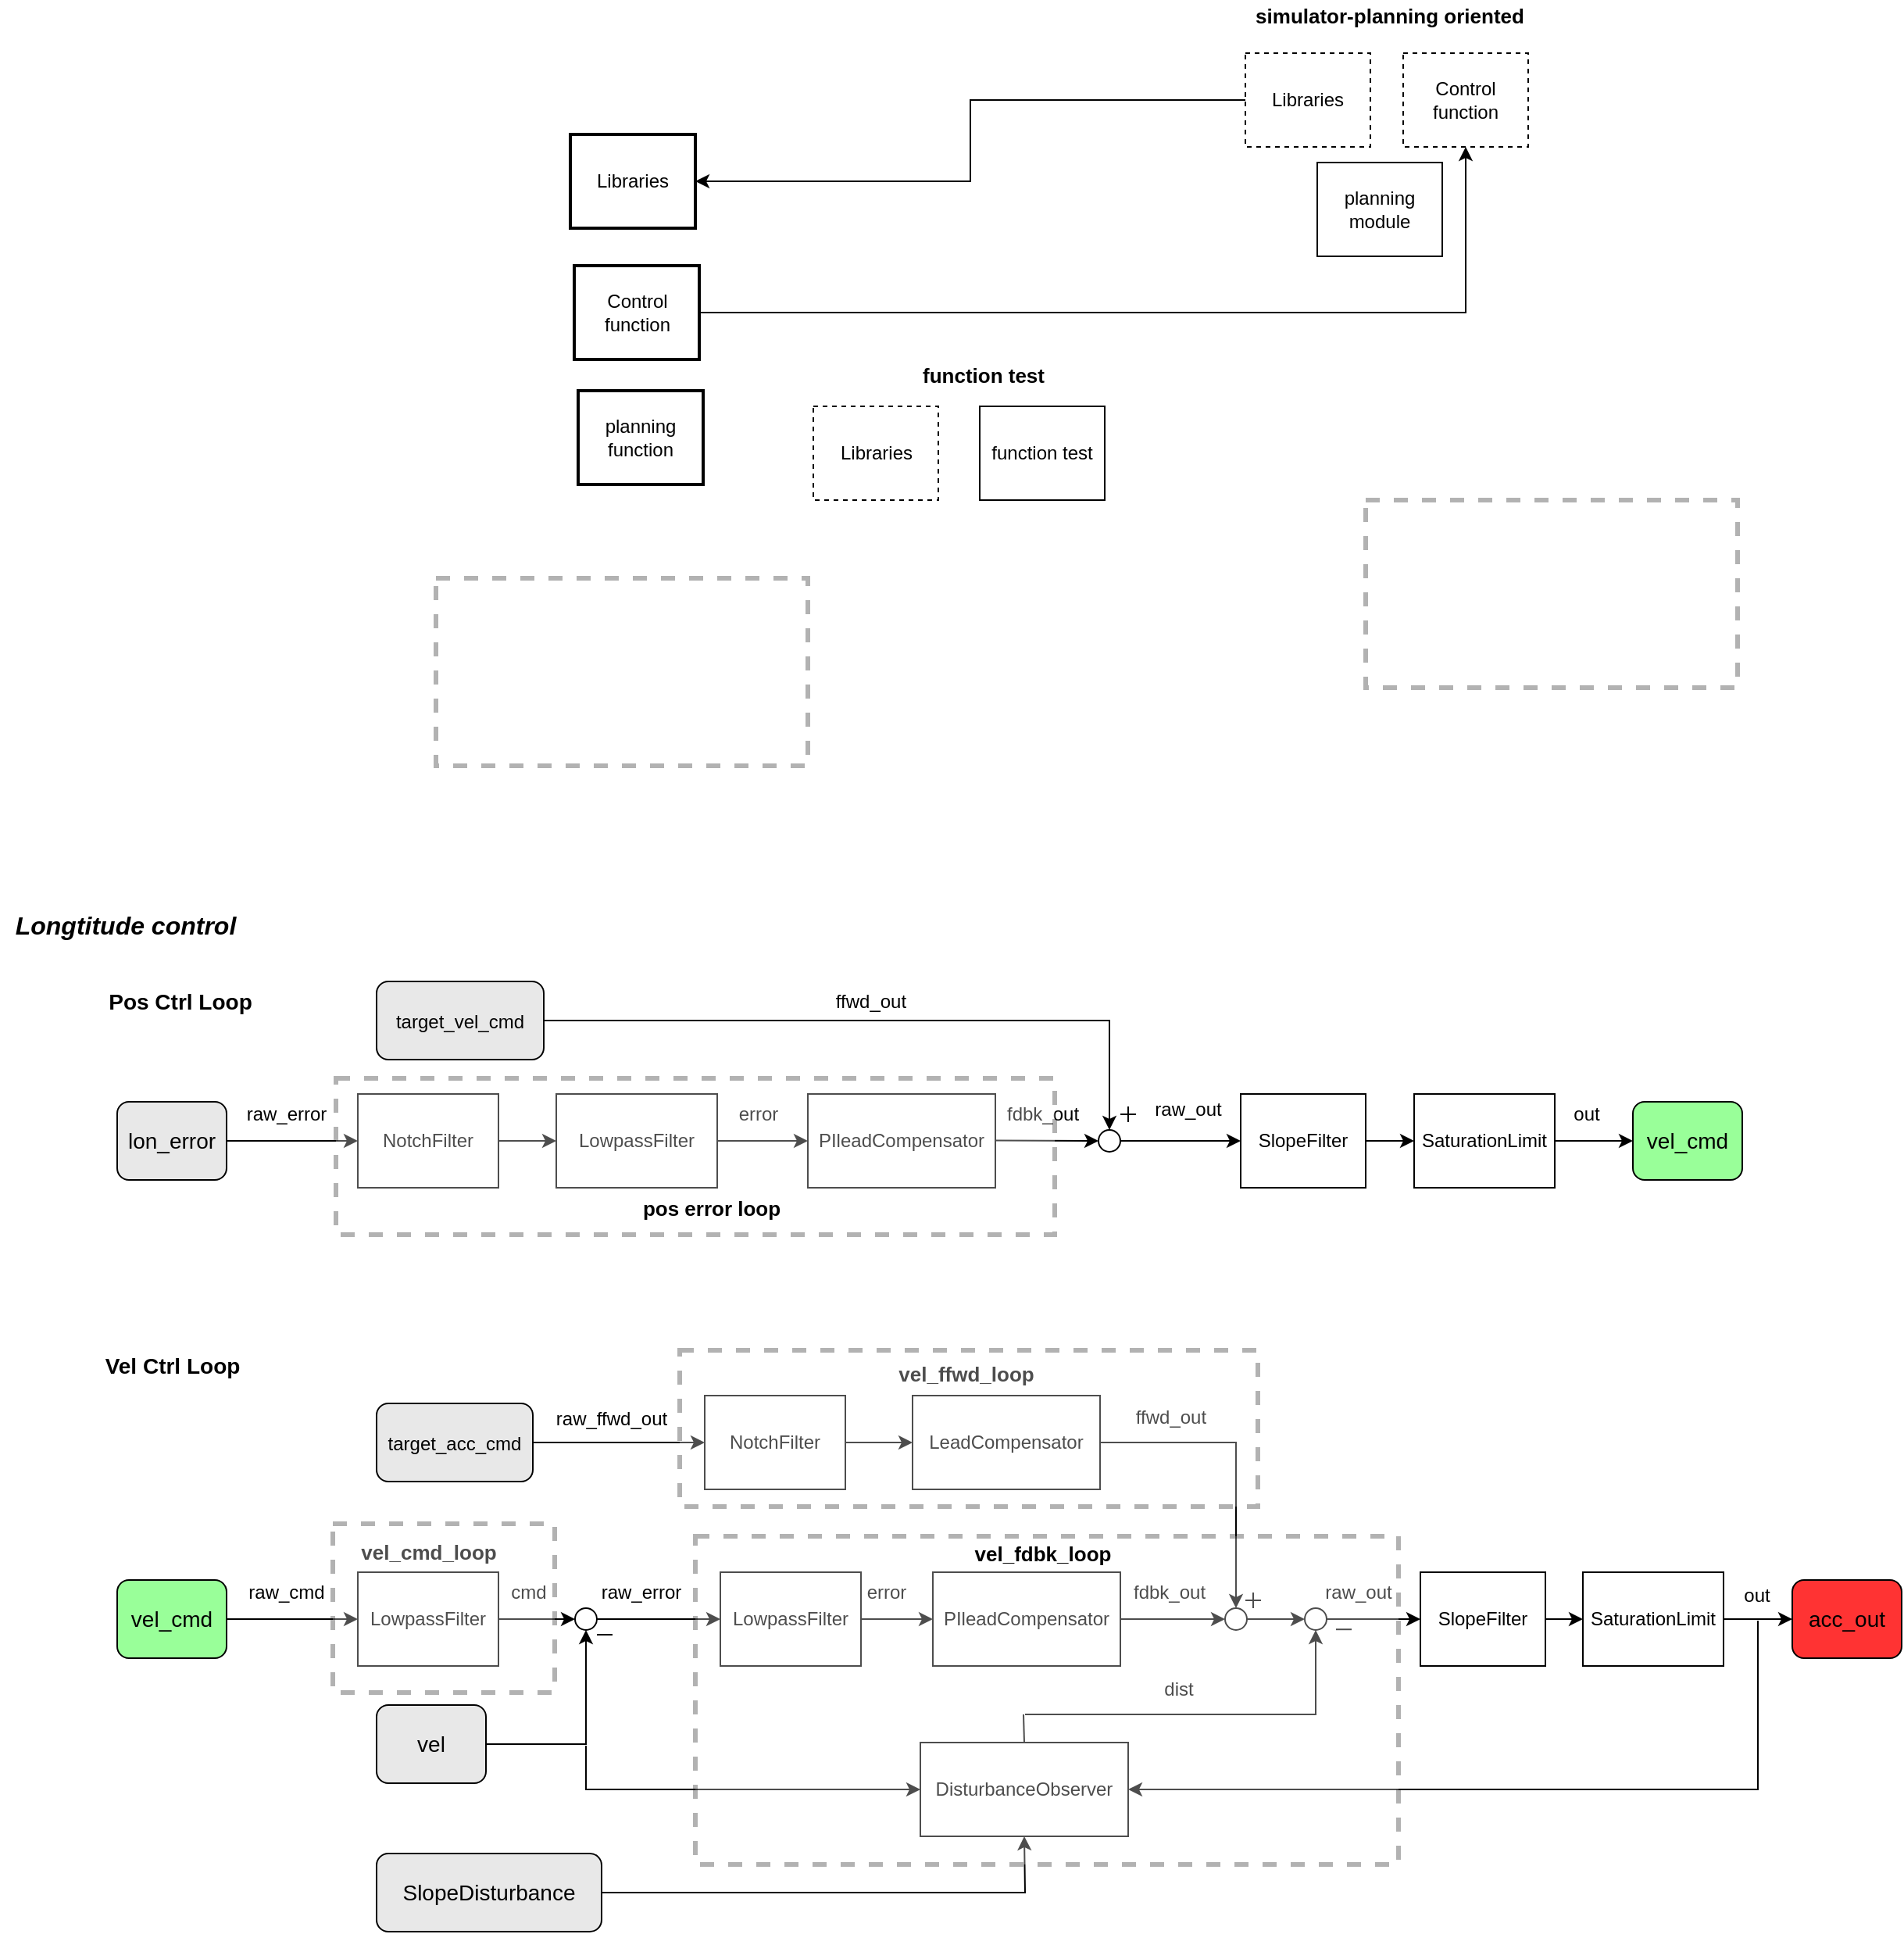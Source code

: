 <mxfile version="15.8.2" type="github">
  <diagram id="6g_Fd1ajQckZ7Yqp9gsq" name="Page-1">
    <mxGraphModel dx="782" dy="1605" grid="1" gridSize="10" guides="1" tooltips="1" connect="1" arrows="1" fold="1" page="1" pageScale="1" pageWidth="827" pageHeight="1169" math="0" shadow="0">
      <root>
        <mxCell id="0" />
        <mxCell id="1" parent="0" />
        <mxCell id="FIAnAyh_88PYfkYXIVhB-5" style="edgeStyle=orthogonalEdgeStyle;rounded=0;orthogonalLoop=1;jettySize=auto;html=1;exitX=1;exitY=0.5;exitDx=0;exitDy=0;entryX=0;entryY=0.5;entryDx=0;entryDy=0;" parent="1" source="FIAnAyh_88PYfkYXIVhB-1" target="RUSnrg1oQo-M4RbumIp_-7" edge="1">
          <mxGeometry relative="1" as="geometry">
            <mxPoint x="404" as="targetPoint" />
          </mxGeometry>
        </mxCell>
        <mxCell id="FIAnAyh_88PYfkYXIVhB-1" value="NotchFilter" style="rounded=0;whiteSpace=wrap;html=1;" parent="1" vertex="1">
          <mxGeometry x="254" y="-30" width="90" height="60" as="geometry" />
        </mxCell>
        <mxCell id="RUSnrg1oQo-M4RbumIp_-3" value="" style="endArrow=classic;html=1;rounded=0;entryX=0;entryY=0.5;entryDx=0;entryDy=0;exitX=1;exitY=0.5;exitDx=0;exitDy=0;" parent="1" source="qoE_y93I6-oWgTe839o0-49" target="FIAnAyh_88PYfkYXIVhB-1" edge="1">
          <mxGeometry width="50" height="50" relative="1" as="geometry">
            <mxPoint x="174" as="sourcePoint" />
            <mxPoint x="204" y="-0.29" as="targetPoint" />
          </mxGeometry>
        </mxCell>
        <mxCell id="RUSnrg1oQo-M4RbumIp_-4" value="raw_error" style="text;html=1;align=center;verticalAlign=middle;resizable=0;points=[];autosize=1;strokeColor=none;fillColor=none;" parent="1" vertex="1">
          <mxGeometry x="173" y="-27" width="70" height="20" as="geometry" />
        </mxCell>
        <mxCell id="RUSnrg1oQo-M4RbumIp_-8" style="edgeStyle=orthogonalEdgeStyle;rounded=0;orthogonalLoop=1;jettySize=auto;html=1;exitX=1;exitY=0.5;exitDx=0;exitDy=0;entryX=0;entryY=0.5;entryDx=0;entryDy=0;" parent="1" source="RUSnrg1oQo-M4RbumIp_-7" target="RUSnrg1oQo-M4RbumIp_-10" edge="1">
          <mxGeometry relative="1" as="geometry">
            <mxPoint x="542" y="0.143" as="targetPoint" />
          </mxGeometry>
        </mxCell>
        <mxCell id="RUSnrg1oQo-M4RbumIp_-7" value="LowpassFilter" style="rounded=0;whiteSpace=wrap;html=1;" parent="1" vertex="1">
          <mxGeometry x="381" y="-30" width="103" height="60" as="geometry" />
        </mxCell>
        <mxCell id="RUSnrg1oQo-M4RbumIp_-10" value="PIleadCompensator" style="rounded=0;whiteSpace=wrap;html=1;" parent="1" vertex="1">
          <mxGeometry x="542" y="-30" width="120" height="60" as="geometry" />
        </mxCell>
        <mxCell id="RUSnrg1oQo-M4RbumIp_-11" value="" style="endArrow=classic;html=1;rounded=0;exitX=1;exitY=0.5;exitDx=0;exitDy=0;entryX=0;entryY=0.5;entryDx=0;entryDy=0;" parent="1" target="RUSnrg1oQo-M4RbumIp_-13" edge="1">
          <mxGeometry width="50" height="50" relative="1" as="geometry">
            <mxPoint x="662" y="-0.29" as="sourcePoint" />
            <mxPoint x="723" y="-0.29" as="targetPoint" />
          </mxGeometry>
        </mxCell>
        <mxCell id="RUSnrg1oQo-M4RbumIp_-12" value="fdbk_out" style="text;html=1;align=center;verticalAlign=middle;resizable=0;points=[];autosize=1;strokeColor=none;fillColor=none;" parent="1" vertex="1">
          <mxGeometry x="662" y="-27" width="60" height="20" as="geometry" />
        </mxCell>
        <mxCell id="RUSnrg1oQo-M4RbumIp_-13" value="" style="ellipse;whiteSpace=wrap;html=1;aspect=fixed;" parent="1" vertex="1">
          <mxGeometry x="728" y="-7" width="14" height="14" as="geometry" />
        </mxCell>
        <mxCell id="RUSnrg1oQo-M4RbumIp_-15" value="" style="endArrow=classic;html=1;rounded=0;exitX=1;exitY=0.5;exitDx=0;exitDy=0;" parent="1" source="6ou-MsNmvMS3vPGDJ_Ky-21" edge="1">
          <mxGeometry width="50" height="50" relative="1" as="geometry">
            <mxPoint x="513" y="-70" as="sourcePoint" />
            <mxPoint x="735" y="-7" as="targetPoint" />
            <Array as="points">
              <mxPoint x="735" y="-77" />
            </Array>
          </mxGeometry>
        </mxCell>
        <mxCell id="RUSnrg1oQo-M4RbumIp_-19" value="" style="group" parent="1" vertex="1" connectable="0">
          <mxGeometry x="742" y="-22" width="10" height="10" as="geometry" />
        </mxCell>
        <mxCell id="RUSnrg1oQo-M4RbumIp_-17" value="" style="endArrow=none;html=1;rounded=0;" parent="RUSnrg1oQo-M4RbumIp_-19" edge="1">
          <mxGeometry width="50" height="50" relative="1" as="geometry">
            <mxPoint x="5" y="10" as="sourcePoint" />
            <mxPoint x="5" as="targetPoint" />
          </mxGeometry>
        </mxCell>
        <mxCell id="RUSnrg1oQo-M4RbumIp_-18" value="" style="endArrow=none;html=1;rounded=0;" parent="RUSnrg1oQo-M4RbumIp_-19" edge="1">
          <mxGeometry width="50" height="50" relative="1" as="geometry">
            <mxPoint x="10" y="5" as="sourcePoint" />
            <mxPoint y="5" as="targetPoint" />
          </mxGeometry>
        </mxCell>
        <mxCell id="RUSnrg1oQo-M4RbumIp_-20" value="SlopeFilter" style="rounded=0;whiteSpace=wrap;html=1;" parent="1" vertex="1">
          <mxGeometry x="819" y="-30" width="80" height="60" as="geometry" />
        </mxCell>
        <mxCell id="RUSnrg1oQo-M4RbumIp_-21" value="" style="endArrow=classic;html=1;rounded=0;entryX=0;entryY=0.5;entryDx=0;entryDy=0;" parent="1" source="RUSnrg1oQo-M4RbumIp_-13" target="RUSnrg1oQo-M4RbumIp_-20" edge="1">
          <mxGeometry width="50" height="50" relative="1" as="geometry">
            <mxPoint x="743" as="sourcePoint" />
            <mxPoint x="783" as="targetPoint" />
          </mxGeometry>
        </mxCell>
        <mxCell id="RUSnrg1oQo-M4RbumIp_-22" value="SaturationLimit" style="rounded=0;whiteSpace=wrap;html=1;" parent="1" vertex="1">
          <mxGeometry x="930" y="-30" width="90" height="60" as="geometry" />
        </mxCell>
        <mxCell id="RUSnrg1oQo-M4RbumIp_-23" value="" style="endArrow=classic;html=1;rounded=0;exitX=1;exitY=0.5;exitDx=0;exitDy=0;entryX=0;entryY=0.5;entryDx=0;entryDy=0;" parent="1" source="RUSnrg1oQo-M4RbumIp_-20" target="RUSnrg1oQo-M4RbumIp_-22" edge="1">
          <mxGeometry width="50" height="50" relative="1" as="geometry">
            <mxPoint x="901.0" y="-0.24" as="sourcePoint" />
            <mxPoint x="923" as="targetPoint" />
          </mxGeometry>
        </mxCell>
        <mxCell id="RUSnrg1oQo-M4RbumIp_-24" value="" style="endArrow=classic;html=1;rounded=0;exitX=1;exitY=0.5;exitDx=0;exitDy=0;entryX=0;entryY=0.5;entryDx=0;entryDy=0;" parent="1" source="RUSnrg1oQo-M4RbumIp_-22" target="qoE_y93I6-oWgTe839o0-50" edge="1">
          <mxGeometry width="50" height="50" relative="1" as="geometry">
            <mxPoint x="1043" as="sourcePoint" />
            <mxPoint x="1063" as="targetPoint" />
          </mxGeometry>
        </mxCell>
        <mxCell id="RUSnrg1oQo-M4RbumIp_-25" value="raw_out" style="text;html=1;align=center;verticalAlign=middle;resizable=0;points=[];autosize=1;strokeColor=none;fillColor=none;" parent="1" vertex="1">
          <mxGeometry x="755" y="-30" width="60" height="20" as="geometry" />
        </mxCell>
        <mxCell id="RUSnrg1oQo-M4RbumIp_-26" value="out" style="text;html=1;align=center;verticalAlign=middle;resizable=0;points=[];autosize=1;strokeColor=none;fillColor=none;" parent="1" vertex="1">
          <mxGeometry x="1025" y="-27" width="30" height="20" as="geometry" />
        </mxCell>
        <mxCell id="RUSnrg1oQo-M4RbumIp_-27" value="error" style="text;html=1;align=center;verticalAlign=middle;resizable=0;points=[];autosize=1;strokeColor=none;fillColor=none;" parent="1" vertex="1">
          <mxGeometry x="490" y="-27" width="40" height="20" as="geometry" />
        </mxCell>
        <mxCell id="qoE_y93I6-oWgTe839o0-24" value="&lt;b&gt;&lt;font style=&quot;font-size: 14px&quot;&gt;Pos Ctrl Loop&lt;/font&gt;&lt;/b&gt;" style="text;html=1;align=center;verticalAlign=middle;resizable=0;points=[];autosize=1;strokeColor=none;fillColor=none;" parent="1" vertex="1">
          <mxGeometry x="85" y="-99" width="110" height="20" as="geometry" />
        </mxCell>
        <mxCell id="qoE_y93I6-oWgTe839o0-25" style="edgeStyle=orthogonalEdgeStyle;rounded=0;orthogonalLoop=1;jettySize=auto;html=1;exitX=1;exitY=0.5;exitDx=0;exitDy=0;entryX=0;entryY=0.5;entryDx=0;entryDy=0;" parent="1" source="qoE_y93I6-oWgTe839o0-26" target="qoE_y93I6-oWgTe839o0-54" edge="1">
          <mxGeometry relative="1" as="geometry">
            <mxPoint x="410" y="306" as="targetPoint" />
          </mxGeometry>
        </mxCell>
        <mxCell id="qoE_y93I6-oWgTe839o0-26" value="LowpassFilter" style="rounded=0;whiteSpace=wrap;html=1;" parent="1" vertex="1">
          <mxGeometry x="254" y="276" width="90" height="60" as="geometry" />
        </mxCell>
        <mxCell id="qoE_y93I6-oWgTe839o0-27" value="" style="endArrow=classic;html=1;rounded=0;entryX=0;entryY=0.5;entryDx=0;entryDy=0;exitX=1;exitY=0.5;exitDx=0;exitDy=0;" parent="1" source="qoE_y93I6-oWgTe839o0-52" target="qoE_y93I6-oWgTe839o0-26" edge="1">
          <mxGeometry width="50" height="50" relative="1" as="geometry">
            <mxPoint x="174" y="306.0" as="sourcePoint" />
            <mxPoint x="204" y="305.71" as="targetPoint" />
          </mxGeometry>
        </mxCell>
        <mxCell id="qoE_y93I6-oWgTe839o0-28" value="raw_cmd" style="text;html=1;align=center;verticalAlign=middle;resizable=0;points=[];autosize=1;strokeColor=none;fillColor=none;" parent="1" vertex="1">
          <mxGeometry x="178" y="279" width="60" height="20" as="geometry" />
        </mxCell>
        <mxCell id="qoE_y93I6-oWgTe839o0-48" value="&lt;b&gt;&lt;font style=&quot;font-size: 14px&quot;&gt;Vel Ctrl Loop&lt;/font&gt;&lt;/b&gt;" style="text;html=1;align=center;verticalAlign=middle;resizable=0;points=[];autosize=1;strokeColor=none;fillColor=none;" parent="1" vertex="1">
          <mxGeometry x="85" y="134" width="100" height="20" as="geometry" />
        </mxCell>
        <mxCell id="qoE_y93I6-oWgTe839o0-49" value="lon_error" style="rounded=1;whiteSpace=wrap;html=1;fontSize=14;fillColor=#E8E8E8;" parent="1" vertex="1">
          <mxGeometry x="100" y="-25" width="70" height="50" as="geometry" />
        </mxCell>
        <mxCell id="qoE_y93I6-oWgTe839o0-50" value="vel_cmd" style="rounded=1;whiteSpace=wrap;html=1;fontSize=14;fillColor=#99FF99;" parent="1" vertex="1">
          <mxGeometry x="1070" y="-25" width="70" height="50" as="geometry" />
        </mxCell>
        <mxCell id="qoE_y93I6-oWgTe839o0-52" value="vel_cmd" style="rounded=1;whiteSpace=wrap;html=1;fontSize=14;fillColor=#99FF99;" parent="1" vertex="1">
          <mxGeometry x="100" y="281" width="70" height="50" as="geometry" />
        </mxCell>
        <mxCell id="qoE_y93I6-oWgTe839o0-53" value="cmd" style="text;html=1;align=center;verticalAlign=middle;resizable=0;points=[];autosize=1;strokeColor=none;fillColor=none;" parent="1" vertex="1">
          <mxGeometry x="343" y="279" width="40" height="20" as="geometry" />
        </mxCell>
        <mxCell id="qoE_y93I6-oWgTe839o0-54" value="" style="ellipse;whiteSpace=wrap;html=1;aspect=fixed;" parent="1" vertex="1">
          <mxGeometry x="393" y="299" width="14" height="14" as="geometry" />
        </mxCell>
        <mxCell id="qoE_y93I6-oWgTe839o0-56" value="" style="endArrow=classic;html=1;rounded=0;entryX=0.5;entryY=1;entryDx=0;entryDy=0;exitX=1;exitY=0.5;exitDx=0;exitDy=0;" parent="1" source="6ou-MsNmvMS3vPGDJ_Ky-23" target="qoE_y93I6-oWgTe839o0-54" edge="1">
          <mxGeometry width="50" height="50" relative="1" as="geometry">
            <mxPoint x="300" y="363" as="sourcePoint" />
            <mxPoint x="400" y="326" as="targetPoint" />
            <Array as="points">
              <mxPoint x="400" y="386" />
              <mxPoint x="400" y="363" />
            </Array>
          </mxGeometry>
        </mxCell>
        <mxCell id="qoE_y93I6-oWgTe839o0-59" value="" style="endArrow=none;html=1;rounded=0;fontSize=14;" parent="1" edge="1">
          <mxGeometry width="50" height="50" relative="1" as="geometry">
            <mxPoint x="407" y="316" as="sourcePoint" />
            <mxPoint x="417" y="316" as="targetPoint" />
          </mxGeometry>
        </mxCell>
        <mxCell id="qoE_y93I6-oWgTe839o0-60" value="LowpassFilter" style="rounded=0;whiteSpace=wrap;html=1;" parent="1" vertex="1">
          <mxGeometry x="486" y="276" width="90" height="60" as="geometry" />
        </mxCell>
        <mxCell id="qoE_y93I6-oWgTe839o0-62" value="raw_error" style="text;html=1;align=center;verticalAlign=middle;resizable=0;points=[];autosize=1;strokeColor=none;fillColor=none;" parent="1" vertex="1">
          <mxGeometry x="400" y="279" width="70" height="20" as="geometry" />
        </mxCell>
        <mxCell id="6ou-MsNmvMS3vPGDJ_Ky-1" style="edgeStyle=orthogonalEdgeStyle;rounded=0;orthogonalLoop=1;jettySize=auto;html=1;entryX=0;entryY=0.5;entryDx=0;entryDy=0;exitX=1;exitY=0.5;exitDx=0;exitDy=0;" parent="1" source="qoE_y93I6-oWgTe839o0-54" target="qoE_y93I6-oWgTe839o0-60" edge="1">
          <mxGeometry relative="1" as="geometry">
            <mxPoint x="456.0" y="305.86" as="targetPoint" />
            <mxPoint x="410" y="306" as="sourcePoint" />
          </mxGeometry>
        </mxCell>
        <mxCell id="6ou-MsNmvMS3vPGDJ_Ky-2" style="edgeStyle=orthogonalEdgeStyle;rounded=0;orthogonalLoop=1;jettySize=auto;html=1;exitX=1;exitY=0.5;exitDx=0;exitDy=0;entryX=0;entryY=0.5;entryDx=0;entryDy=0;" parent="1" source="qoE_y93I6-oWgTe839o0-60" target="6ou-MsNmvMS3vPGDJ_Ky-4" edge="1">
          <mxGeometry relative="1" as="geometry">
            <mxPoint x="620" y="306" as="targetPoint" />
            <mxPoint x="580" y="305.8" as="sourcePoint" />
          </mxGeometry>
        </mxCell>
        <mxCell id="6ou-MsNmvMS3vPGDJ_Ky-3" value="error" style="text;html=1;align=center;verticalAlign=middle;resizable=0;points=[];autosize=1;strokeColor=none;fillColor=none;" parent="1" vertex="1">
          <mxGeometry x="572" y="279" width="40" height="20" as="geometry" />
        </mxCell>
        <mxCell id="6ou-MsNmvMS3vPGDJ_Ky-4" value="PIleadCompensator" style="rounded=0;whiteSpace=wrap;html=1;" parent="1" vertex="1">
          <mxGeometry x="622" y="276" width="120" height="60" as="geometry" />
        </mxCell>
        <mxCell id="6ou-MsNmvMS3vPGDJ_Ky-5" value="" style="endArrow=classic;html=1;rounded=0;exitX=1;exitY=0.5;exitDx=0;exitDy=0;entryX=0;entryY=0.5;entryDx=0;entryDy=0;" parent="1" source="6ou-MsNmvMS3vPGDJ_Ky-4" target="6ou-MsNmvMS3vPGDJ_Ky-14" edge="1">
          <mxGeometry width="50" height="50" relative="1" as="geometry">
            <mxPoint x="752" y="305.71" as="sourcePoint" />
            <mxPoint x="810" y="306" as="targetPoint" />
          </mxGeometry>
        </mxCell>
        <mxCell id="6ou-MsNmvMS3vPGDJ_Ky-6" value="fdbk_out" style="text;html=1;align=center;verticalAlign=middle;resizable=0;points=[];autosize=1;strokeColor=none;fillColor=none;" parent="1" vertex="1">
          <mxGeometry x="743" y="279" width="60" height="20" as="geometry" />
        </mxCell>
        <mxCell id="6ou-MsNmvMS3vPGDJ_Ky-8" value="NotchFilter" style="rounded=0;whiteSpace=wrap;html=1;" parent="1" vertex="1">
          <mxGeometry x="476" y="163" width="90" height="60" as="geometry" />
        </mxCell>
        <mxCell id="6ou-MsNmvMS3vPGDJ_Ky-10" style="edgeStyle=orthogonalEdgeStyle;rounded=0;orthogonalLoop=1;jettySize=auto;html=1;entryX=0;entryY=0.5;entryDx=0;entryDy=0;exitX=1;exitY=0.5;exitDx=0;exitDy=0;" parent="1" source="2CJdkRJwsNgzcTbNCUTt-1" target="6ou-MsNmvMS3vPGDJ_Ky-8" edge="1">
          <mxGeometry relative="1" as="geometry">
            <mxPoint x="460" y="192.71" as="targetPoint" />
            <mxPoint x="400" y="193" as="sourcePoint" />
          </mxGeometry>
        </mxCell>
        <mxCell id="6ou-MsNmvMS3vPGDJ_Ky-12" value="LeadCompensator" style="rounded=0;whiteSpace=wrap;html=1;" parent="1" vertex="1">
          <mxGeometry x="609" y="163" width="120" height="60" as="geometry" />
        </mxCell>
        <mxCell id="6ou-MsNmvMS3vPGDJ_Ky-13" style="edgeStyle=orthogonalEdgeStyle;rounded=0;orthogonalLoop=1;jettySize=auto;html=1;exitX=1;exitY=0.5;exitDx=0;exitDy=0;entryX=0;entryY=0.5;entryDx=0;entryDy=0;" parent="1" source="6ou-MsNmvMS3vPGDJ_Ky-8" target="6ou-MsNmvMS3vPGDJ_Ky-12" edge="1">
          <mxGeometry relative="1" as="geometry">
            <mxPoint x="620" y="193" as="targetPoint" />
            <mxPoint x="574" y="192.71" as="sourcePoint" />
          </mxGeometry>
        </mxCell>
        <mxCell id="6ou-MsNmvMS3vPGDJ_Ky-14" value="" style="ellipse;whiteSpace=wrap;html=1;aspect=fixed;" parent="1" vertex="1">
          <mxGeometry x="809" y="299" width="14" height="14" as="geometry" />
        </mxCell>
        <mxCell id="6ou-MsNmvMS3vPGDJ_Ky-16" value="" style="endArrow=classic;html=1;rounded=0;entryX=0.5;entryY=0;entryDx=0;entryDy=0;exitX=1;exitY=0.5;exitDx=0;exitDy=0;" parent="1" source="6ou-MsNmvMS3vPGDJ_Ky-12" target="6ou-MsNmvMS3vPGDJ_Ky-14" edge="1">
          <mxGeometry width="50" height="50" relative="1" as="geometry">
            <mxPoint x="676" y="249" as="sourcePoint" />
            <mxPoint x="816" y="296" as="targetPoint" />
            <Array as="points">
              <mxPoint x="816" y="193" />
            </Array>
          </mxGeometry>
        </mxCell>
        <mxCell id="6ou-MsNmvMS3vPGDJ_Ky-17" value="" style="group" parent="1" vertex="1" connectable="0">
          <mxGeometry x="822" y="289" width="10" height="10" as="geometry" />
        </mxCell>
        <mxCell id="6ou-MsNmvMS3vPGDJ_Ky-18" value="" style="endArrow=none;html=1;rounded=0;" parent="6ou-MsNmvMS3vPGDJ_Ky-17" edge="1">
          <mxGeometry width="50" height="50" relative="1" as="geometry">
            <mxPoint x="5" y="10" as="sourcePoint" />
            <mxPoint x="5" as="targetPoint" />
          </mxGeometry>
        </mxCell>
        <mxCell id="6ou-MsNmvMS3vPGDJ_Ky-19" value="" style="endArrow=none;html=1;rounded=0;" parent="6ou-MsNmvMS3vPGDJ_Ky-17" edge="1">
          <mxGeometry width="50" height="50" relative="1" as="geometry">
            <mxPoint x="10" y="5" as="sourcePoint" />
            <mxPoint y="5" as="targetPoint" />
          </mxGeometry>
        </mxCell>
        <mxCell id="6ou-MsNmvMS3vPGDJ_Ky-20" value="ffwd_out" style="text;html=1;align=center;verticalAlign=middle;resizable=0;points=[];autosize=1;strokeColor=none;fillColor=none;" parent="1" vertex="1">
          <mxGeometry x="744" y="167" width="60" height="20" as="geometry" />
        </mxCell>
        <mxCell id="6ou-MsNmvMS3vPGDJ_Ky-21" value="&lt;span style=&quot;font-size: 12px&quot;&gt;target_vel_cmd&lt;/span&gt;" style="rounded=1;whiteSpace=wrap;html=1;fontSize=14;fillColor=#E8E8E8;" parent="1" vertex="1">
          <mxGeometry x="266" y="-102" width="107" height="50" as="geometry" />
        </mxCell>
        <mxCell id="6ou-MsNmvMS3vPGDJ_Ky-22" value="ffwd_out" style="text;html=1;align=center;verticalAlign=middle;resizable=0;points=[];autosize=1;strokeColor=none;fillColor=none;" parent="1" vertex="1">
          <mxGeometry x="552" y="-99" width="60" height="20" as="geometry" />
        </mxCell>
        <mxCell id="6ou-MsNmvMS3vPGDJ_Ky-23" value="vel" style="rounded=1;whiteSpace=wrap;html=1;fontSize=14;fillColor=#E8E8E8;" parent="1" vertex="1">
          <mxGeometry x="266" y="361" width="70" height="50" as="geometry" />
        </mxCell>
        <mxCell id="6ou-MsNmvMS3vPGDJ_Ky-25" value="raw_out" style="text;html=1;align=center;verticalAlign=middle;resizable=0;points=[];autosize=1;strokeColor=none;fillColor=none;" parent="1" vertex="1">
          <mxGeometry x="864" y="279" width="60" height="20" as="geometry" />
        </mxCell>
        <mxCell id="6ou-MsNmvMS3vPGDJ_Ky-26" value="SlopeFilter" style="rounded=0;whiteSpace=wrap;html=1;" parent="1" vertex="1">
          <mxGeometry x="934" y="276" width="80" height="60" as="geometry" />
        </mxCell>
        <mxCell id="2CJdkRJwsNgzcTbNCUTt-1" value="&lt;span style=&quot;font-size: 12px&quot;&gt;target_acc_cmd&lt;/span&gt;" style="rounded=1;whiteSpace=wrap;html=1;fontSize=14;fillColor=#E8E8E8;" parent="1" vertex="1">
          <mxGeometry x="266" y="168" width="100" height="50" as="geometry" />
        </mxCell>
        <mxCell id="2CJdkRJwsNgzcTbNCUTt-2" value="raw_ffwd_out" style="text;html=1;align=center;verticalAlign=middle;resizable=0;points=[];autosize=1;strokeColor=none;fillColor=none;" parent="1" vertex="1">
          <mxGeometry x="370.5" y="168" width="90" height="20" as="geometry" />
        </mxCell>
        <mxCell id="2CJdkRJwsNgzcTbNCUTt-3" value="SaturationLimit" style="rounded=0;whiteSpace=wrap;html=1;" parent="1" vertex="1">
          <mxGeometry x="1038" y="276" width="90" height="60" as="geometry" />
        </mxCell>
        <mxCell id="2CJdkRJwsNgzcTbNCUTt-4" value="" style="endArrow=classic;html=1;rounded=0;exitX=1;exitY=0.5;exitDx=0;exitDy=0;entryX=0;entryY=0.5;entryDx=0;entryDy=0;" parent="1" source="6ou-MsNmvMS3vPGDJ_Ky-26" target="2CJdkRJwsNgzcTbNCUTt-3" edge="1">
          <mxGeometry width="50" height="50" relative="1" as="geometry">
            <mxPoint x="984.0" y="377" as="sourcePoint" />
            <mxPoint x="1044" y="306" as="targetPoint" />
          </mxGeometry>
        </mxCell>
        <mxCell id="2CJdkRJwsNgzcTbNCUTt-5" value="out" style="text;html=1;align=center;verticalAlign=middle;resizable=0;points=[];autosize=1;strokeColor=none;fillColor=none;" parent="1" vertex="1">
          <mxGeometry x="1134" y="281" width="30" height="20" as="geometry" />
        </mxCell>
        <mxCell id="Y4PM5d1un2te80g-p5qK-1" value="" style="endArrow=classic;html=1;rounded=0;exitX=1;exitY=0.5;exitDx=0;exitDy=0;entryX=0;entryY=0.5;entryDx=0;entryDy=0;" parent="1" source="2CJdkRJwsNgzcTbNCUTt-3" target="Y4PM5d1un2te80g-p5qK-9" edge="1">
          <mxGeometry width="50" height="50" relative="1" as="geometry">
            <mxPoint x="1144" y="305.76" as="sourcePoint" />
            <mxPoint x="1180" y="305.76" as="targetPoint" />
          </mxGeometry>
        </mxCell>
        <mxCell id="Y4PM5d1un2te80g-p5qK-2" value="" style="ellipse;whiteSpace=wrap;html=1;aspect=fixed;" parent="1" vertex="1">
          <mxGeometry x="860" y="299" width="14" height="14" as="geometry" />
        </mxCell>
        <mxCell id="Y4PM5d1un2te80g-p5qK-7" value="" style="endArrow=none;html=1;rounded=0;fontSize=14;" parent="1" edge="1">
          <mxGeometry width="50" height="50" relative="1" as="geometry">
            <mxPoint x="880" y="312.6" as="sourcePoint" />
            <mxPoint x="890" y="312.6" as="targetPoint" />
          </mxGeometry>
        </mxCell>
        <mxCell id="Y4PM5d1un2te80g-p5qK-8" value="" style="endArrow=classic;html=1;rounded=0;exitX=1;exitY=0.5;exitDx=0;exitDy=0;entryX=0;entryY=0.5;entryDx=0;entryDy=0;" parent="1" source="Y4PM5d1un2te80g-p5qK-2" target="6ou-MsNmvMS3vPGDJ_Ky-26" edge="1">
          <mxGeometry width="50" height="50" relative="1" as="geometry">
            <mxPoint x="889" y="305.8" as="sourcePoint" />
            <mxPoint x="925" y="305.8" as="targetPoint" />
          </mxGeometry>
        </mxCell>
        <mxCell id="Y4PM5d1un2te80g-p5qK-9" value="acc_out" style="rounded=1;whiteSpace=wrap;html=1;fontSize=14;fillColor=#FF3333;" parent="1" vertex="1">
          <mxGeometry x="1172" y="281" width="70" height="50" as="geometry" />
        </mxCell>
        <mxCell id="Y4PM5d1un2te80g-p5qK-11" value="DisturbanceObserver" style="rounded=0;whiteSpace=wrap;html=1;" parent="1" vertex="1">
          <mxGeometry x="614" y="385" width="133" height="60" as="geometry" />
        </mxCell>
        <mxCell id="Y4PM5d1un2te80g-p5qK-12" value="SlopeDisturbance" style="rounded=1;whiteSpace=wrap;html=1;fontSize=14;fillColor=#E8E8E8;" parent="1" vertex="1">
          <mxGeometry x="266" y="456" width="144" height="50" as="geometry" />
        </mxCell>
        <mxCell id="Y4PM5d1un2te80g-p5qK-16" value="" style="endArrow=classic;html=1;rounded=0;entryX=0;entryY=0.5;entryDx=0;entryDy=0;" parent="1" target="Y4PM5d1un2te80g-p5qK-11" edge="1">
          <mxGeometry width="50" height="50" relative="1" as="geometry">
            <mxPoint x="400" y="387" as="sourcePoint" />
            <mxPoint x="443.5" y="506.5" as="targetPoint" />
            <Array as="points">
              <mxPoint x="400" y="405" />
              <mxPoint x="400" y="415" />
            </Array>
          </mxGeometry>
        </mxCell>
        <mxCell id="Y4PM5d1un2te80g-p5qK-17" value="" style="endArrow=classic;html=1;rounded=0;exitX=1;exitY=0.5;exitDx=0;exitDy=0;entryX=0.5;entryY=1;entryDx=0;entryDy=0;" parent="1" source="Y4PM5d1un2te80g-p5qK-12" target="Y4PM5d1un2te80g-p5qK-11" edge="1">
          <mxGeometry width="50" height="50" relative="1" as="geometry">
            <mxPoint x="500" y="481" as="sourcePoint" />
            <mxPoint x="681" y="447" as="targetPoint" />
            <Array as="points">
              <mxPoint x="681" y="481" />
            </Array>
          </mxGeometry>
        </mxCell>
        <mxCell id="Y4PM5d1un2te80g-p5qK-18" value="" style="endArrow=classic;html=1;rounded=0;entryX=1;entryY=0.5;entryDx=0;entryDy=0;" parent="1" target="Y4PM5d1un2te80g-p5qK-11" edge="1">
          <mxGeometry width="50" height="50" relative="1" as="geometry">
            <mxPoint x="1150" y="307" as="sourcePoint" />
            <mxPoint x="978.0" y="475" as="targetPoint" />
            <Array as="points">
              <mxPoint x="1150" y="415" />
            </Array>
          </mxGeometry>
        </mxCell>
        <mxCell id="Y4PM5d1un2te80g-p5qK-19" value="" style="endArrow=classic;html=1;rounded=0;entryX=0.5;entryY=1;entryDx=0;entryDy=0;" parent="1" target="Y4PM5d1un2te80g-p5qK-2" edge="1">
          <mxGeometry width="50" height="50" relative="1" as="geometry">
            <mxPoint x="681" y="367" as="sourcePoint" />
            <mxPoint x="763.5" y="384" as="targetPoint" />
            <Array as="points">
              <mxPoint x="867" y="367" />
            </Array>
          </mxGeometry>
        </mxCell>
        <mxCell id="Y4PM5d1un2te80g-p5qK-20" value="" style="endArrow=none;html=1;rounded=0;exitX=0.5;exitY=0;exitDx=0;exitDy=0;" parent="1" source="Y4PM5d1un2te80g-p5qK-11" edge="1">
          <mxGeometry width="50" height="50" relative="1" as="geometry">
            <mxPoint x="850" y="447" as="sourcePoint" />
            <mxPoint x="680" y="367" as="targetPoint" />
          </mxGeometry>
        </mxCell>
        <mxCell id="Y4PM5d1un2te80g-p5qK-21" value="" style="endArrow=classic;html=1;rounded=0;exitX=1;exitY=0.5;exitDx=0;exitDy=0;entryX=0;entryY=0.5;entryDx=0;entryDy=0;" parent="1" source="6ou-MsNmvMS3vPGDJ_Ky-14" target="Y4PM5d1un2te80g-p5qK-2" edge="1">
          <mxGeometry width="50" height="50" relative="1" as="geometry">
            <mxPoint x="809" y="330.63" as="sourcePoint" />
            <mxPoint x="860" y="330.43" as="targetPoint" />
          </mxGeometry>
        </mxCell>
        <mxCell id="5kNPd32KaaXFdklQPATe-1" value="dist" style="text;html=1;align=center;verticalAlign=middle;resizable=0;points=[];autosize=1;strokeColor=none;fillColor=none;" parent="1" vertex="1">
          <mxGeometry x="764" y="341" width="30" height="20" as="geometry" />
        </mxCell>
        <mxCell id="5kNPd32KaaXFdklQPATe-2" value="&lt;b style=&quot;font-size: 16px;&quot;&gt;&lt;font style=&quot;font-size: 16px;&quot;&gt;Longtitude control&lt;br style=&quot;font-size: 16px;&quot;&gt;&lt;/font&gt;&lt;/b&gt;" style="text;html=1;align=center;verticalAlign=middle;resizable=0;points=[];autosize=1;strokeColor=none;fillColor=none;fontSize=16;fontStyle=2" parent="1" vertex="1">
          <mxGeometry x="25" y="-148" width="160" height="20" as="geometry" />
        </mxCell>
        <mxCell id="v8i8g9RH6XJ6GkfUtOWr-1" value="" style="rounded=0;whiteSpace=wrap;html=1;dashed=1;glass=0;opacity=30;strokeWidth=3;" parent="1" vertex="1">
          <mxGeometry x="240" y="-40" width="460" height="100" as="geometry" />
        </mxCell>
        <mxCell id="v8i8g9RH6XJ6GkfUtOWr-3" value="&lt;span style=&quot;font-size: 13px&quot;&gt;&lt;b&gt;pos error loop&lt;br&gt;&lt;/b&gt;&lt;/span&gt;" style="text;html=1;align=center;verticalAlign=middle;resizable=0;points=[];autosize=1;strokeColor=none;fillColor=none;" parent="1" vertex="1">
          <mxGeometry x="430" y="33" width="100" height="20" as="geometry" />
        </mxCell>
        <mxCell id="v8i8g9RH6XJ6GkfUtOWr-5" value="&lt;span style=&quot;font-size: 13px&quot;&gt;&lt;b&gt;vel_ffwd_loop&lt;br&gt;&lt;/b&gt;&lt;/span&gt;" style="text;html=1;align=center;verticalAlign=middle;resizable=0;points=[];autosize=1;strokeColor=none;fillColor=none;" parent="1" vertex="1">
          <mxGeometry x="593" y="139" width="100" height="20" as="geometry" />
        </mxCell>
        <mxCell id="v8i8g9RH6XJ6GkfUtOWr-6" value="" style="rounded=0;whiteSpace=wrap;html=1;dashed=1;glass=0;opacity=30;strokeWidth=3;" parent="1" vertex="1">
          <mxGeometry x="470" y="253" width="450" height="210" as="geometry" />
        </mxCell>
        <mxCell id="v8i8g9RH6XJ6GkfUtOWr-7" value="&lt;span style=&quot;font-size: 13px&quot;&gt;&lt;b&gt;vel_fdbk_loop&lt;br&gt;&lt;/b&gt;&lt;/span&gt;" style="text;html=1;align=center;verticalAlign=middle;resizable=0;points=[];autosize=1;strokeColor=none;fillColor=none;" parent="1" vertex="1">
          <mxGeometry x="642" y="254" width="100" height="20" as="geometry" />
        </mxCell>
        <mxCell id="v8i8g9RH6XJ6GkfUtOWr-9" value="&lt;span style=&quot;font-size: 13px&quot;&gt;&lt;b&gt;vel_cmd_loop&lt;br&gt;&lt;/b&gt;&lt;/span&gt;" style="text;html=1;align=center;verticalAlign=middle;resizable=0;points=[];autosize=1;strokeColor=none;fillColor=none;" parent="1" vertex="1">
          <mxGeometry x="249" y="253" width="100" height="20" as="geometry" />
        </mxCell>
        <mxCell id="v8i8g9RH6XJ6GkfUtOWr-10" value="" style="rounded=0;whiteSpace=wrap;html=1;dashed=1;glass=0;opacity=30;strokeWidth=3;" parent="1" vertex="1">
          <mxGeometry x="460" y="134" width="370" height="100" as="geometry" />
        </mxCell>
        <mxCell id="v8i8g9RH6XJ6GkfUtOWr-11" value="" style="rounded=0;whiteSpace=wrap;html=1;dashed=1;glass=0;opacity=30;strokeWidth=3;" parent="1" vertex="1">
          <mxGeometry x="238" y="245" width="142" height="108" as="geometry" />
        </mxCell>
        <mxCell id="nYweHx7CRjJ7IZOTR3b--1" value="Libraries" style="rounded=0;whiteSpace=wrap;html=1;dashed=1;" vertex="1" parent="1">
          <mxGeometry x="545.5" y="-470" width="80" height="60" as="geometry" />
        </mxCell>
        <mxCell id="nYweHx7CRjJ7IZOTR3b--2" value="function test" style="rounded=0;whiteSpace=wrap;html=1;" vertex="1" parent="1">
          <mxGeometry x="652" y="-470" width="80" height="60" as="geometry" />
        </mxCell>
        <mxCell id="nYweHx7CRjJ7IZOTR3b--3" value="" style="rounded=0;whiteSpace=wrap;html=1;dashed=1;glass=0;opacity=30;strokeWidth=3;" vertex="1" parent="1">
          <mxGeometry x="304" y="-360" width="238" height="120" as="geometry" />
        </mxCell>
        <mxCell id="nYweHx7CRjJ7IZOTR3b--4" value="&lt;span style=&quot;font-size: 13px&quot;&gt;&lt;b&gt;function test&lt;br&gt;&lt;/b&gt;&lt;/span&gt;" style="text;html=1;align=center;verticalAlign=middle;resizable=0;points=[];autosize=1;strokeColor=none;fillColor=none;" vertex="1" parent="1">
          <mxGeometry x="609" y="-500" width="90" height="20" as="geometry" />
        </mxCell>
        <mxCell id="nYweHx7CRjJ7IZOTR3b--17" style="edgeStyle=orthogonalEdgeStyle;rounded=0;orthogonalLoop=1;jettySize=auto;html=1;exitX=0;exitY=0.5;exitDx=0;exitDy=0;entryX=1;entryY=0.5;entryDx=0;entryDy=0;" edge="1" parent="1" source="nYweHx7CRjJ7IZOTR3b--11" target="nYweHx7CRjJ7IZOTR3b--5">
          <mxGeometry relative="1" as="geometry" />
        </mxCell>
        <mxCell id="nYweHx7CRjJ7IZOTR3b--5" value="Libraries" style="rounded=0;whiteSpace=wrap;html=1;strokeWidth=2;" vertex="1" parent="1">
          <mxGeometry x="390" y="-644" width="80" height="60" as="geometry" />
        </mxCell>
        <mxCell id="nYweHx7CRjJ7IZOTR3b--7" value="" style="rounded=0;whiteSpace=wrap;html=1;dashed=1;glass=0;opacity=30;strokeWidth=3;" vertex="1" parent="1">
          <mxGeometry x="899" y="-410" width="238" height="120" as="geometry" />
        </mxCell>
        <mxCell id="nYweHx7CRjJ7IZOTR3b--8" value="&lt;span style=&quot;font-size: 13px&quot;&gt;&lt;b&gt;simulator-planning oriented&lt;br&gt;&lt;/b&gt;&lt;/span&gt;" style="text;html=1;align=center;verticalAlign=middle;resizable=0;points=[];autosize=1;strokeColor=none;fillColor=none;" vertex="1" parent="1">
          <mxGeometry x="819" y="-730" width="190" height="20" as="geometry" />
        </mxCell>
        <mxCell id="nYweHx7CRjJ7IZOTR3b--18" style="edgeStyle=orthogonalEdgeStyle;rounded=0;orthogonalLoop=1;jettySize=auto;html=1;exitX=1;exitY=0.5;exitDx=0;exitDy=0;" edge="1" parent="1" source="nYweHx7CRjJ7IZOTR3b--9" target="nYweHx7CRjJ7IZOTR3b--10">
          <mxGeometry relative="1" as="geometry" />
        </mxCell>
        <mxCell id="nYweHx7CRjJ7IZOTR3b--9" value="Control function" style="rounded=0;whiteSpace=wrap;html=1;strokeWidth=2;" vertex="1" parent="1">
          <mxGeometry x="392.5" y="-560" width="80" height="60" as="geometry" />
        </mxCell>
        <mxCell id="nYweHx7CRjJ7IZOTR3b--10" value="Control function" style="rounded=0;whiteSpace=wrap;html=1;dashed=1;" vertex="1" parent="1">
          <mxGeometry x="923" y="-696" width="80" height="60" as="geometry" />
        </mxCell>
        <mxCell id="nYweHx7CRjJ7IZOTR3b--11" value="Libraries" style="rounded=0;whiteSpace=wrap;html=1;dashed=1;" vertex="1" parent="1">
          <mxGeometry x="822" y="-696" width="80" height="60" as="geometry" />
        </mxCell>
        <mxCell id="nYweHx7CRjJ7IZOTR3b--12" value="planning module" style="rounded=0;whiteSpace=wrap;html=1;" vertex="1" parent="1">
          <mxGeometry x="868" y="-626" width="80" height="60" as="geometry" />
        </mxCell>
        <mxCell id="nYweHx7CRjJ7IZOTR3b--19" value="planning function" style="rounded=0;whiteSpace=wrap;html=1;strokeWidth=2;" vertex="1" parent="1">
          <mxGeometry x="395" y="-480" width="80" height="60" as="geometry" />
        </mxCell>
      </root>
    </mxGraphModel>
  </diagram>
</mxfile>
